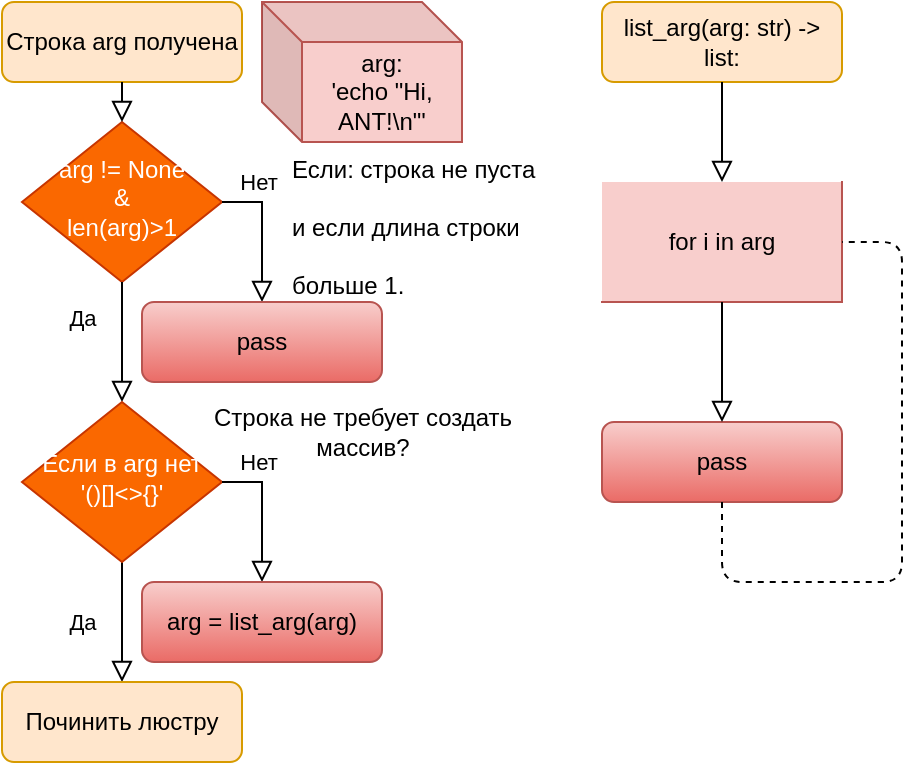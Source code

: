 <mxfile version="14.4.0" type="github" pages="2">
  <diagram id="C5RBs43oDa-KdzZeNtuy" name="Page-1">
    <mxGraphModel dx="868" dy="430" grid="1" gridSize="10" guides="1" tooltips="1" connect="1" arrows="1" fold="1" page="1" pageScale="1" pageWidth="827" pageHeight="1169" math="0" shadow="0">
      <root>
        <mxCell id="WIyWlLk6GJQsqaUBKTNV-0" />
        <mxCell id="WIyWlLk6GJQsqaUBKTNV-1" parent="WIyWlLk6GJQsqaUBKTNV-0" />
        <mxCell id="glf8Gdkcyco9Y0pr3LGQ-36" value="Строка arg получена" style="rounded=1;whiteSpace=wrap;html=1;fontSize=12;glass=0;strokeWidth=1;shadow=0;fillColor=#ffe6cc;strokeColor=#d79b00;" parent="WIyWlLk6GJQsqaUBKTNV-1" vertex="1">
          <mxGeometry x="30" width="120" height="40" as="geometry" />
        </mxCell>
        <mxCell id="glf8Gdkcyco9Y0pr3LGQ-37" value="arg != None&lt;br&gt;&amp;amp;&lt;br&gt;len(arg)&amp;gt;1" style="rhombus;whiteSpace=wrap;html=1;shadow=0;fontFamily=Helvetica;fontSize=12;align=center;strokeWidth=1;spacing=6;spacingTop=-4;fillColor=#fa6800;strokeColor=#C73500;fontColor=#ffffff;" parent="WIyWlLk6GJQsqaUBKTNV-1" vertex="1">
          <mxGeometry x="40" y="60" width="100" height="80" as="geometry" />
        </mxCell>
        <mxCell id="glf8Gdkcyco9Y0pr3LGQ-38" value="" style="rounded=0;html=1;jettySize=auto;orthogonalLoop=1;fontSize=11;endArrow=block;endFill=0;endSize=8;strokeWidth=1;shadow=0;labelBackgroundColor=none;edgeStyle=orthogonalEdgeStyle;entryX=0.5;entryY=0;entryDx=0;entryDy=0;" parent="WIyWlLk6GJQsqaUBKTNV-1" target="glf8Gdkcyco9Y0pr3LGQ-37" edge="1">
          <mxGeometry relative="1" as="geometry">
            <mxPoint x="90" y="40" as="sourcePoint" />
            <mxPoint x="30" y="90" as="targetPoint" />
            <Array as="points">
              <mxPoint x="90" y="60" />
              <mxPoint x="90" y="60" />
            </Array>
          </mxGeometry>
        </mxCell>
        <mxCell id="glf8Gdkcyco9Y0pr3LGQ-39" value="Нет" style="edgeStyle=orthogonalEdgeStyle;rounded=0;html=1;jettySize=auto;orthogonalLoop=1;fontSize=11;endArrow=block;endFill=0;endSize=8;strokeWidth=1;shadow=0;labelBackgroundColor=none;exitX=1;exitY=0.5;exitDx=0;exitDy=0;" parent="WIyWlLk6GJQsqaUBKTNV-1" source="glf8Gdkcyco9Y0pr3LGQ-37" target="glf8Gdkcyco9Y0pr3LGQ-40" edge="1">
          <mxGeometry x="-0.5" y="10" relative="1" as="geometry">
            <mxPoint as="offset" />
            <mxPoint x="160" y="170" as="sourcePoint" />
            <Array as="points">
              <mxPoint x="160" y="100" />
            </Array>
          </mxGeometry>
        </mxCell>
        <mxCell id="glf8Gdkcyco9Y0pr3LGQ-40" value="pass" style="rounded=1;whiteSpace=wrap;html=1;fontSize=12;glass=0;strokeWidth=1;shadow=0;fillColor=#f8cecc;gradientColor=#ea6b66;strokeColor=#b85450;" parent="WIyWlLk6GJQsqaUBKTNV-1" vertex="1">
          <mxGeometry x="100" y="150" width="120" height="40" as="geometry" />
        </mxCell>
        <mxCell id="glf8Gdkcyco9Y0pr3LGQ-41" value="Да" style="rounded=0;html=1;jettySize=auto;orthogonalLoop=1;fontSize=11;endArrow=block;endFill=0;endSize=8;strokeWidth=1;shadow=0;labelBackgroundColor=none;edgeStyle=orthogonalEdgeStyle;exitX=0.5;exitY=1;exitDx=0;exitDy=0;" parent="WIyWlLk6GJQsqaUBKTNV-1" source="glf8Gdkcyco9Y0pr3LGQ-37" target="glf8Gdkcyco9Y0pr3LGQ-44" edge="1">
          <mxGeometry x="-0.4" y="-20" relative="1" as="geometry">
            <mxPoint as="offset" />
            <mxPoint x="180" y="210" as="sourcePoint" />
            <mxPoint x="40" y="190" as="targetPoint" />
            <Array as="points" />
          </mxGeometry>
        </mxCell>
        <mxCell id="glf8Gdkcyco9Y0pr3LGQ-42" value="Да" style="rounded=0;html=1;jettySize=auto;orthogonalLoop=1;fontSize=11;endArrow=block;endFill=0;endSize=8;strokeWidth=1;shadow=0;labelBackgroundColor=none;edgeStyle=orthogonalEdgeStyle;entryX=0.5;entryY=0;entryDx=0;entryDy=0;exitX=0.5;exitY=1;exitDx=0;exitDy=0;" parent="WIyWlLk6GJQsqaUBKTNV-1" source="glf8Gdkcyco9Y0pr3LGQ-44" target="glf8Gdkcyco9Y0pr3LGQ-45" edge="1">
          <mxGeometry x="-0.001" y="-20" relative="1" as="geometry">
            <mxPoint as="offset" />
            <mxPoint x="220" y="330" as="sourcePoint" />
            <Array as="points" />
          </mxGeometry>
        </mxCell>
        <mxCell id="glf8Gdkcyco9Y0pr3LGQ-44" value="Если в arg нет &#39;()[]&amp;lt;&amp;gt;{}&#39;" style="rhombus;whiteSpace=wrap;html=1;shadow=0;fontFamily=Helvetica;fontSize=12;align=center;strokeWidth=1;spacing=6;spacingTop=-4;fillColor=#fa6800;strokeColor=#C73500;fontColor=#ffffff;" parent="WIyWlLk6GJQsqaUBKTNV-1" vertex="1">
          <mxGeometry x="40" y="200" width="100" height="80" as="geometry" />
        </mxCell>
        <mxCell id="glf8Gdkcyco9Y0pr3LGQ-45" value="Починить люстру" style="rounded=1;whiteSpace=wrap;html=1;fontSize=12;glass=0;strokeWidth=1;shadow=0;fillColor=#ffe6cc;strokeColor=#d79b00;" parent="WIyWlLk6GJQsqaUBKTNV-1" vertex="1">
          <mxGeometry x="30" y="340" width="120" height="40" as="geometry" />
        </mxCell>
        <mxCell id="glf8Gdkcyco9Y0pr3LGQ-51" value="arg:&lt;br&gt;&#39;echo &quot;Hi, ANT!\n&quot;&#39;" style="shape=cube;whiteSpace=wrap;html=1;boundedLbl=1;backgroundOutline=1;darkOpacity=0.05;darkOpacity2=0.1;shadow=0;strokeWidth=1;fillColor=#f8cecc;strokeColor=#b85450;" parent="WIyWlLk6GJQsqaUBKTNV-1" vertex="1">
          <mxGeometry x="160" width="100" height="70" as="geometry" />
        </mxCell>
        <mxCell id="glf8Gdkcyco9Y0pr3LGQ-53" value="Нет" style="edgeStyle=orthogonalEdgeStyle;rounded=0;html=1;jettySize=auto;orthogonalLoop=1;fontSize=11;endArrow=block;endFill=0;endSize=8;strokeWidth=1;shadow=0;labelBackgroundColor=none;exitX=1;exitY=0.5;exitDx=0;exitDy=0;entryX=0.5;entryY=0;entryDx=0;entryDy=0;" parent="WIyWlLk6GJQsqaUBKTNV-1" source="glf8Gdkcyco9Y0pr3LGQ-44" target="glf8Gdkcyco9Y0pr3LGQ-54" edge="1">
          <mxGeometry x="-0.5" y="10" relative="1" as="geometry">
            <mxPoint as="offset" />
            <mxPoint x="180" y="260" as="sourcePoint" />
            <Array as="points">
              <mxPoint x="160" y="240" />
            </Array>
            <mxPoint x="220.034" y="300" as="targetPoint" />
          </mxGeometry>
        </mxCell>
        <mxCell id="glf8Gdkcyco9Y0pr3LGQ-54" value="arg = list_arg(arg)" style="rounded=1;whiteSpace=wrap;html=1;fontSize=12;glass=0;strokeWidth=1;shadow=0;fillColor=#f8cecc;strokeColor=#b85450;gradientColor=#ea6b66;" parent="WIyWlLk6GJQsqaUBKTNV-1" vertex="1">
          <mxGeometry x="100" y="290" width="120" height="40" as="geometry" />
        </mxCell>
        <mxCell id="glf8Gdkcyco9Y0pr3LGQ-56" value="&lt;h1&gt;&lt;span style=&quot;font-size: 12px ; font-weight: normal&quot;&gt;Если: строка не пуста и если длина строки больше 1.&lt;/span&gt;&lt;br&gt;&lt;/h1&gt;" style="text;html=1;strokeColor=none;fillColor=none;spacing=5;spacingTop=-20;whiteSpace=wrap;overflow=hidden;rounded=0;shadow=0;" parent="WIyWlLk6GJQsqaUBKTNV-1" vertex="1">
          <mxGeometry x="170" y="60" width="130" height="90" as="geometry" />
        </mxCell>
        <mxCell id="glf8Gdkcyco9Y0pr3LGQ-67" value="Строка не требует создать&lt;br&gt;массив?" style="text;html=1;align=center;verticalAlign=middle;resizable=0;points=[];autosize=1;" parent="WIyWlLk6GJQsqaUBKTNV-1" vertex="1">
          <mxGeometry x="130" y="200" width="160" height="30" as="geometry" />
        </mxCell>
        <mxCell id="glf8Gdkcyco9Y0pr3LGQ-70" value="list_arg(arg: str) -&amp;gt; list:" style="rounded=1;whiteSpace=wrap;html=1;fontSize=12;glass=0;strokeWidth=1;shadow=0;fillColor=#ffe6cc;strokeColor=#d79b00;" parent="WIyWlLk6GJQsqaUBKTNV-1" vertex="1">
          <mxGeometry x="330" width="120" height="40" as="geometry" />
        </mxCell>
        <mxCell id="glf8Gdkcyco9Y0pr3LGQ-71" value="for i in arg" style="shape=partialRectangle;whiteSpace=wrap;html=1;top=0;left=0;fillColor=#f8cecc;shadow=0;strokeWidth=1;strokeColor=#b85450;" parent="WIyWlLk6GJQsqaUBKTNV-1" vertex="1">
          <mxGeometry x="330" y="90" width="120" height="60" as="geometry" />
        </mxCell>
        <mxCell id="glf8Gdkcyco9Y0pr3LGQ-72" value="pass" style="rounded=1;whiteSpace=wrap;html=1;fontSize=12;glass=0;strokeWidth=1;shadow=0;fillColor=#f8cecc;strokeColor=#b85450;gradientColor=#ea6b66;" parent="WIyWlLk6GJQsqaUBKTNV-1" vertex="1">
          <mxGeometry x="330" y="210" width="120" height="40" as="geometry" />
        </mxCell>
        <mxCell id="glf8Gdkcyco9Y0pr3LGQ-75" value="" style="endArrow=none;dashed=1;html=1;labelBackgroundColor=none;exitX=0.5;exitY=1;exitDx=0;exitDy=0;entryX=1;entryY=0.5;entryDx=0;entryDy=0;rounded=1;" parent="WIyWlLk6GJQsqaUBKTNV-1" source="glf8Gdkcyco9Y0pr3LGQ-72" target="glf8Gdkcyco9Y0pr3LGQ-71" edge="1">
          <mxGeometry width="50" height="50" relative="1" as="geometry">
            <mxPoint x="380" y="200" as="sourcePoint" />
            <mxPoint x="550" y="160" as="targetPoint" />
            <Array as="points">
              <mxPoint x="390" y="290" />
              <mxPoint x="480" y="290" />
              <mxPoint x="480" y="120" />
            </Array>
          </mxGeometry>
        </mxCell>
        <mxCell id="glf8Gdkcyco9Y0pr3LGQ-79" value="" style="rounded=0;html=1;jettySize=auto;orthogonalLoop=1;fontSize=11;endArrow=block;endFill=0;endSize=8;strokeWidth=1;shadow=0;labelBackgroundColor=none;edgeStyle=orthogonalEdgeStyle;exitX=0.5;exitY=1;exitDx=0;exitDy=0;entryX=0.5;entryY=0;entryDx=0;entryDy=0;" parent="WIyWlLk6GJQsqaUBKTNV-1" source="glf8Gdkcyco9Y0pr3LGQ-70" target="glf8Gdkcyco9Y0pr3LGQ-71" edge="1">
          <mxGeometry relative="1" as="geometry">
            <mxPoint x="420" y="120" as="sourcePoint" />
            <mxPoint x="760" y="220" as="targetPoint" />
            <Array as="points">
              <mxPoint x="390" y="90" />
              <mxPoint x="390" y="90" />
            </Array>
          </mxGeometry>
        </mxCell>
        <mxCell id="glf8Gdkcyco9Y0pr3LGQ-80" value="" style="rounded=0;html=1;jettySize=auto;orthogonalLoop=1;fontSize=11;endArrow=block;endFill=0;endSize=8;strokeWidth=1;shadow=0;labelBackgroundColor=none;edgeStyle=orthogonalEdgeStyle;exitX=0.5;exitY=1;exitDx=0;exitDy=0;entryX=0.5;entryY=0;entryDx=0;entryDy=0;" parent="WIyWlLk6GJQsqaUBKTNV-1" source="glf8Gdkcyco9Y0pr3LGQ-71" target="glf8Gdkcyco9Y0pr3LGQ-72" edge="1">
          <mxGeometry relative="1" as="geometry">
            <mxPoint x="400" y="50" as="sourcePoint" />
            <mxPoint x="690" y="190" as="targetPoint" />
            <Array as="points">
              <mxPoint x="390" y="180" />
              <mxPoint x="390" y="180" />
            </Array>
          </mxGeometry>
        </mxCell>
      </root>
    </mxGraphModel>
  </diagram>
  <diagram id="R6iQy5a_YusNfjO6IE-4" name="Page-2">
    <mxGraphModel dx="868" dy="430" grid="1" gridSize="10" guides="1" tooltips="1" connect="1" arrows="1" fold="1" page="1" pageScale="1" pageWidth="827" pageHeight="1169" math="0" shadow="0">
      <root>
        <mxCell id="x6OjX6o7g1kPMNk_hS6--0" />
        <mxCell id="x6OjX6o7g1kPMNk_hS6--1" parent="x6OjX6o7g1kPMNk_hS6--0" />
      </root>
    </mxGraphModel>
  </diagram>
</mxfile>
